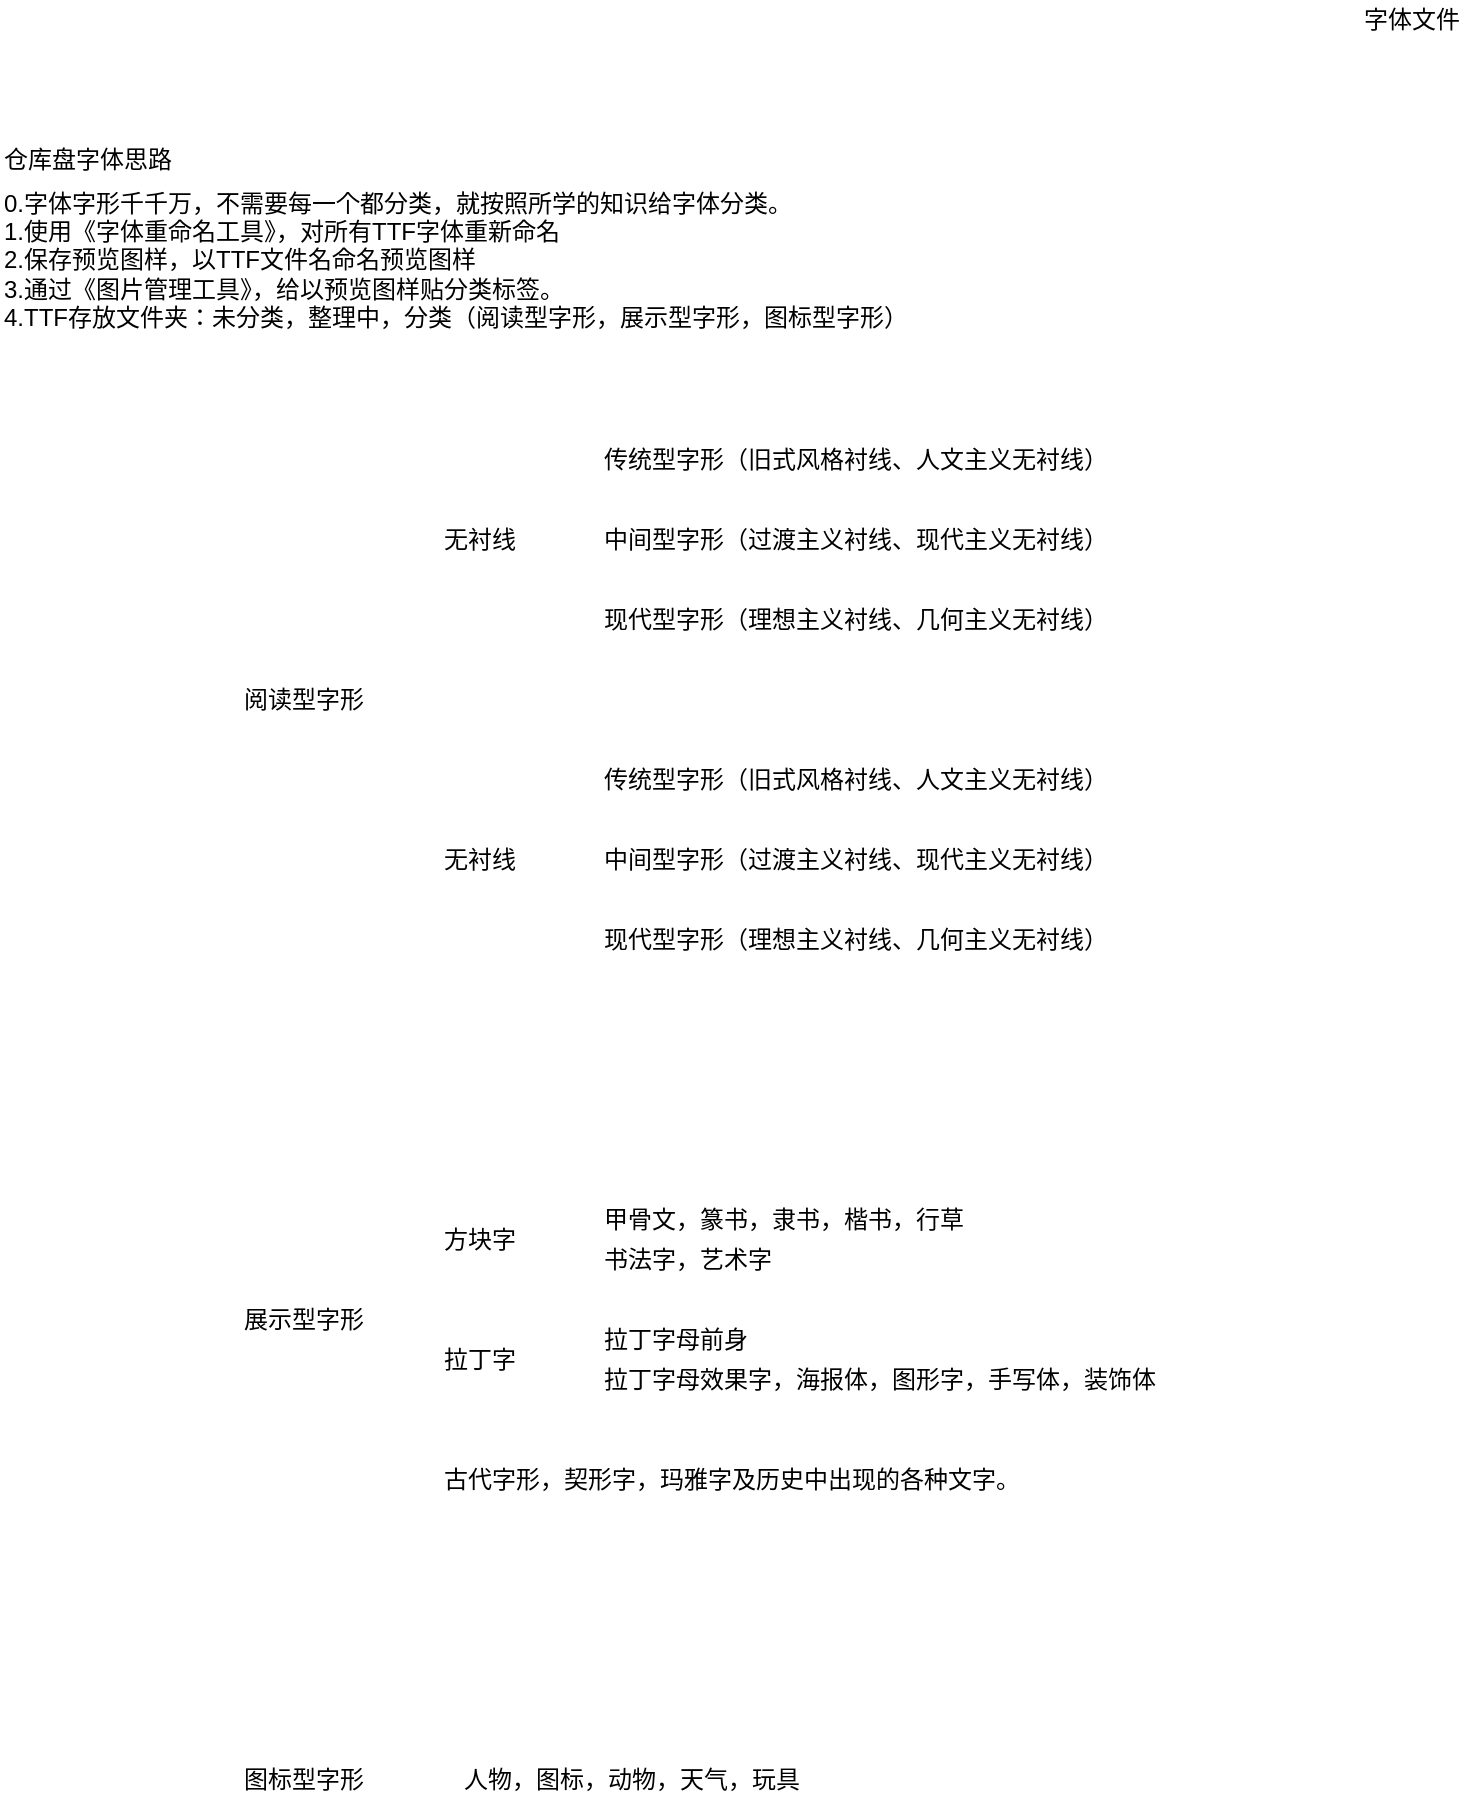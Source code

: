 <mxfile version="16.4.5" type="github">
  <diagram id="KS_B6hF460OYptntkMVr" name="第 1 页">
    <mxGraphModel dx="1422" dy="762" grid="1" gridSize="10" guides="1" tooltips="1" connect="1" arrows="1" fold="1" page="1" pageScale="1" pageWidth="827" pageHeight="1169" math="0" shadow="0">
      <root>
        <mxCell id="0" />
        <mxCell id="1" parent="0" />
        <mxCell id="XAXs40sBKJw4HJyEnmTN-1" value="仓库盘字体思路" style="text;html=1;resizable=0;autosize=1;align=left;verticalAlign=middle;points=[];fillColor=none;strokeColor=none;rounded=0;" parent="1" vertex="1">
          <mxGeometry y="330" width="100" height="20" as="geometry" />
        </mxCell>
        <mxCell id="XAXs40sBKJw4HJyEnmTN-2" value="0.字体字形千千万，不需要每一个都分类，就按照所学的知识给字体分类。&lt;br&gt;1.使用《字体重命名工具》，对所有TTF字体重新命名&lt;br&gt;2.保存预览图样，以TTF文件名命名预览图样&lt;br&gt;3.通过《图片管理工具》，给以预览图样贴分类标签。&lt;br&gt;4.TTF存放文件夹：未分类，整理中，分类（阅读型字形，展示型字形，图标型字形）" style="text;html=1;resizable=0;autosize=1;align=left;verticalAlign=middle;points=[];fillColor=none;strokeColor=none;rounded=0;" parent="1" vertex="1">
          <mxGeometry y="350" width="470" height="80" as="geometry" />
        </mxCell>
        <mxCell id="XAXs40sBKJw4HJyEnmTN-3" value="阅读型字形" style="text;html=1;resizable=0;autosize=1;align=left;verticalAlign=middle;points=[];fillColor=none;strokeColor=none;rounded=0;" parent="1" vertex="1">
          <mxGeometry x="120" y="600" width="80" height="20" as="geometry" />
        </mxCell>
        <mxCell id="XAXs40sBKJw4HJyEnmTN-4" value="展示型字形" style="text;html=1;resizable=0;autosize=1;align=left;verticalAlign=middle;points=[];fillColor=none;strokeColor=none;rounded=0;" parent="1" vertex="1">
          <mxGeometry x="120" y="910" width="80" height="20" as="geometry" />
        </mxCell>
        <mxCell id="XAXs40sBKJw4HJyEnmTN-5" value="图标型字形" style="text;html=1;resizable=0;autosize=1;align=left;verticalAlign=middle;points=[];fillColor=none;strokeColor=none;rounded=0;" parent="1" vertex="1">
          <mxGeometry x="120" y="1140" width="80" height="20" as="geometry" />
        </mxCell>
        <mxCell id="XAXs40sBKJw4HJyEnmTN-6" value="传统型字形（旧式风格衬线、人文主义无衬线）" style="text;html=1;resizable=0;autosize=1;align=left;verticalAlign=middle;points=[];fillColor=none;strokeColor=none;rounded=0;" parent="1" vertex="1">
          <mxGeometry x="300" y="640" width="270" height="20" as="geometry" />
        </mxCell>
        <mxCell id="XAXs40sBKJw4HJyEnmTN-7" value="中间型字形（过渡主义衬线、现代主义无衬线）" style="text;html=1;resizable=0;autosize=1;align=left;verticalAlign=middle;points=[];fillColor=none;strokeColor=none;rounded=0;" parent="1" vertex="1">
          <mxGeometry x="300" y="680" width="270" height="20" as="geometry" />
        </mxCell>
        <mxCell id="XAXs40sBKJw4HJyEnmTN-8" value="现代型字形（理想主义衬线、几何主义无衬线）" style="text;html=1;resizable=0;autosize=1;align=left;verticalAlign=middle;points=[];fillColor=none;strokeColor=none;rounded=0;" parent="1" vertex="1">
          <mxGeometry x="300" y="720" width="270" height="20" as="geometry" />
        </mxCell>
        <mxCell id="XAXs40sBKJw4HJyEnmTN-9" value="方块字" style="text;html=1;resizable=0;autosize=1;align=left;verticalAlign=middle;points=[];fillColor=none;strokeColor=none;rounded=0;" parent="1" vertex="1">
          <mxGeometry x="220" y="870" width="50" height="20" as="geometry" />
        </mxCell>
        <mxCell id="XAXs40sBKJw4HJyEnmTN-10" value="拉丁字" style="text;html=1;resizable=0;autosize=1;align=left;verticalAlign=middle;points=[];fillColor=none;strokeColor=none;rounded=0;" parent="1" vertex="1">
          <mxGeometry x="220" y="930" width="50" height="20" as="geometry" />
        </mxCell>
        <mxCell id="XAXs40sBKJw4HJyEnmTN-11" value="甲骨文，篆书，隶书，楷书，行草" style="text;html=1;resizable=0;autosize=1;align=left;verticalAlign=middle;points=[];fillColor=none;strokeColor=none;rounded=0;" parent="1" vertex="1">
          <mxGeometry x="300" y="860" width="200" height="20" as="geometry" />
        </mxCell>
        <mxCell id="XAXs40sBKJw4HJyEnmTN-12" value="书法字，艺术字" style="text;html=1;resizable=0;autosize=1;align=left;verticalAlign=middle;points=[];fillColor=none;strokeColor=none;rounded=0;" parent="1" vertex="1">
          <mxGeometry x="300" y="880" width="100" height="20" as="geometry" />
        </mxCell>
        <mxCell id="XAXs40sBKJw4HJyEnmTN-13" value="拉丁字母前身" style="text;html=1;resizable=0;autosize=1;align=left;verticalAlign=middle;points=[];fillColor=none;strokeColor=none;rounded=0;" parent="1" vertex="1">
          <mxGeometry x="300" y="920" width="90" height="20" as="geometry" />
        </mxCell>
        <mxCell id="XAXs40sBKJw4HJyEnmTN-14" value="拉丁字母效果字，海报体，图形字，手写体，装饰体" style="text;html=1;resizable=0;autosize=1;align=left;verticalAlign=middle;points=[];fillColor=none;strokeColor=none;rounded=0;" parent="1" vertex="1">
          <mxGeometry x="300" y="940" width="290" height="20" as="geometry" />
        </mxCell>
        <mxCell id="XAXs40sBKJw4HJyEnmTN-15" value="古代字形，契形字，玛雅字及历史中出现的各种文字。" style="text;html=1;resizable=0;autosize=1;align=left;verticalAlign=middle;points=[];fillColor=none;strokeColor=none;rounded=0;" parent="1" vertex="1">
          <mxGeometry x="220" y="990" width="300" height="20" as="geometry" />
        </mxCell>
        <mxCell id="XAXs40sBKJw4HJyEnmTN-16" value="人物，图标，动物，天气，玩具" style="text;html=1;resizable=0;autosize=1;align=left;verticalAlign=middle;points=[];fillColor=none;strokeColor=none;rounded=0;" parent="1" vertex="1">
          <mxGeometry x="230" y="1140" width="180" height="20" as="geometry" />
        </mxCell>
        <mxCell id="0uFxwlarzG4lLLpgNVjS-1" value="字体文件" style="text;html=1;resizable=0;autosize=1;align=left;verticalAlign=middle;points=[];fillColor=none;strokeColor=none;rounded=0;" vertex="1" parent="1">
          <mxGeometry x="680" y="260" width="60" height="20" as="geometry" />
        </mxCell>
        <mxCell id="0uFxwlarzG4lLLpgNVjS-12" value="传统型字形（旧式风格衬线、人文主义无衬线）" style="text;html=1;resizable=0;autosize=1;align=left;verticalAlign=middle;points=[];fillColor=none;strokeColor=none;rounded=0;" vertex="1" parent="1">
          <mxGeometry x="300" y="480" width="270" height="20" as="geometry" />
        </mxCell>
        <mxCell id="0uFxwlarzG4lLLpgNVjS-13" value="中间型字形（过渡主义衬线、现代主义无衬线）" style="text;html=1;resizable=0;autosize=1;align=left;verticalAlign=middle;points=[];fillColor=none;strokeColor=none;rounded=0;" vertex="1" parent="1">
          <mxGeometry x="300" y="520" width="270" height="20" as="geometry" />
        </mxCell>
        <mxCell id="0uFxwlarzG4lLLpgNVjS-14" value="现代型字形（理想主义衬线、几何主义无衬线）" style="text;html=1;resizable=0;autosize=1;align=left;verticalAlign=middle;points=[];fillColor=none;strokeColor=none;rounded=0;" vertex="1" parent="1">
          <mxGeometry x="300" y="560" width="270" height="20" as="geometry" />
        </mxCell>
        <mxCell id="0uFxwlarzG4lLLpgNVjS-15" value="无衬线" style="text;html=1;resizable=0;autosize=1;align=left;verticalAlign=middle;points=[];fillColor=none;strokeColor=none;rounded=0;" vertex="1" parent="1">
          <mxGeometry x="220" y="680" width="50" height="20" as="geometry" />
        </mxCell>
        <mxCell id="0uFxwlarzG4lLLpgNVjS-16" value="无衬线" style="text;html=1;resizable=0;autosize=1;align=left;verticalAlign=middle;points=[];fillColor=none;strokeColor=none;rounded=0;" vertex="1" parent="1">
          <mxGeometry x="220" y="520" width="50" height="20" as="geometry" />
        </mxCell>
      </root>
    </mxGraphModel>
  </diagram>
</mxfile>
